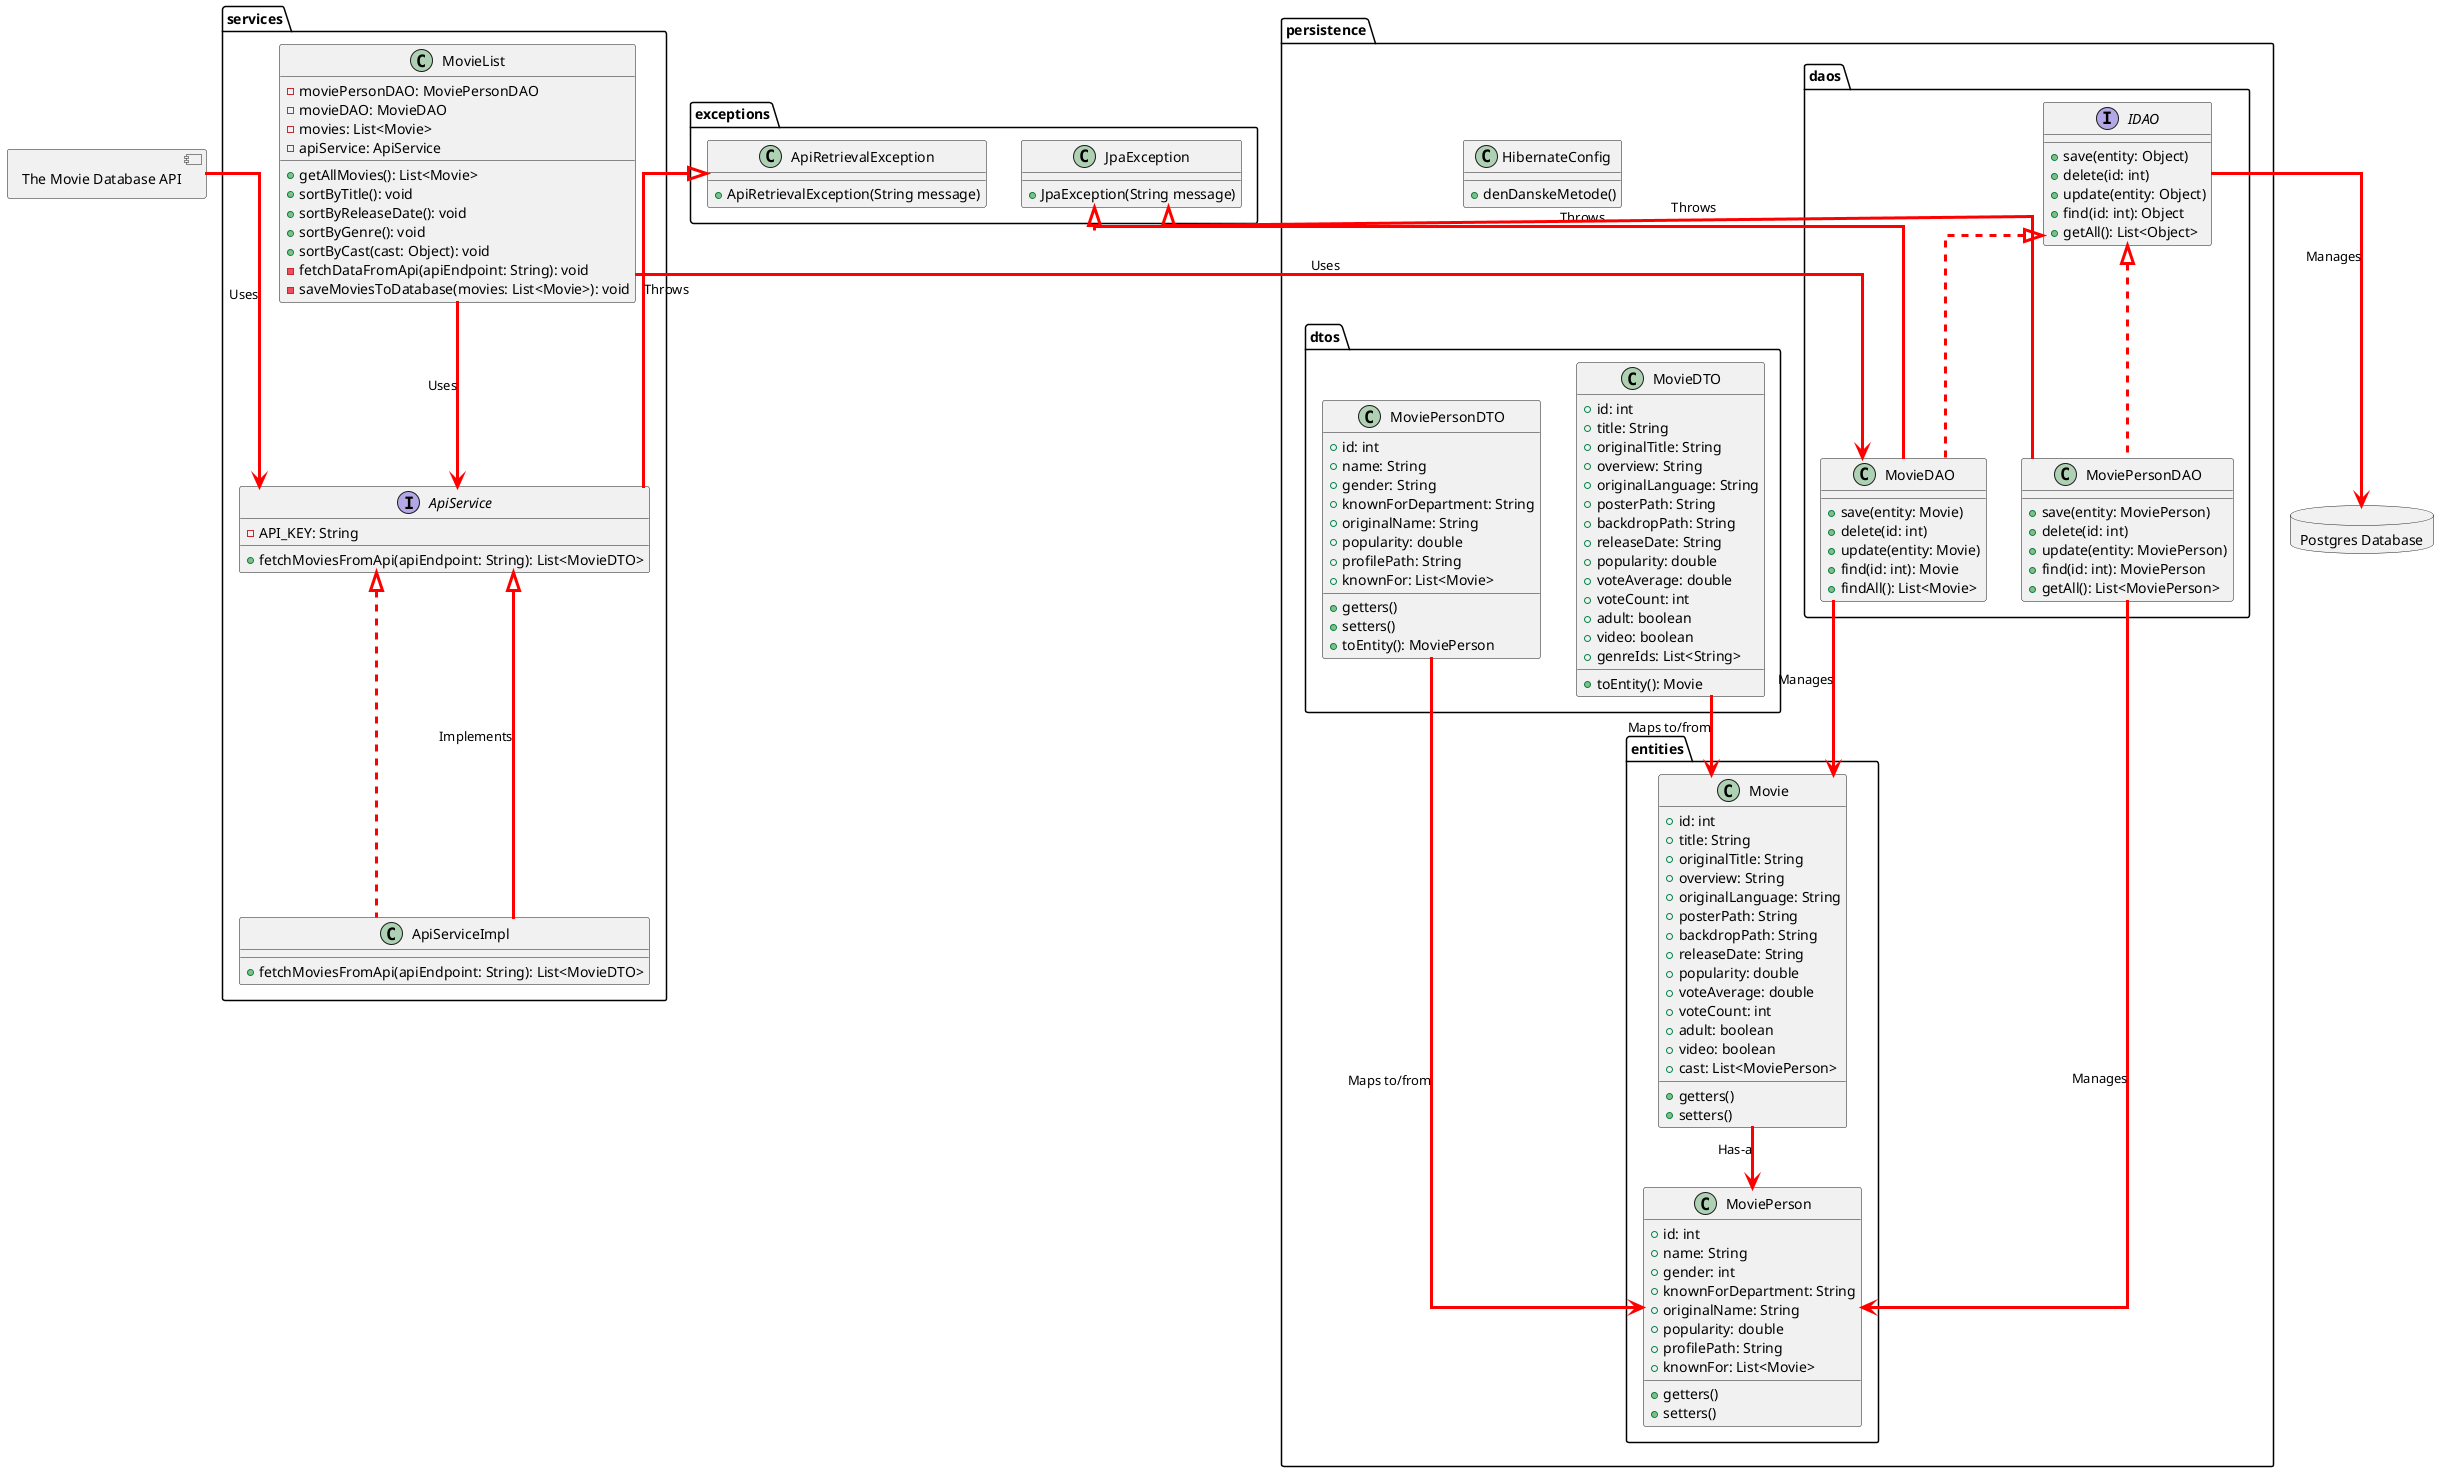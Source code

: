 @startuml sp1

component TMDB_API [
The Movie Database API
]

database Database [
Postgres Database
]

'' Styling
skinparam ArrowThickness 3
skinparam linetype ortho
skinparam ArrowColor Red

''

package "services" {
  class MovieList {
    +getAllMovies(): List<Movie>
    +sortByTitle(): void
    +sortByReleaseDate(): void
    +sortByGenre(): void
    +sortByCast(cast: Object): void
    -fetchDataFromApi(apiEndpoint: String): void
    -saveMoviesToDatabase(movies: List<Movie>): void
    -moviePersonDAO: MoviePersonDAO
    -movieDAO: MovieDAO
    -movies: List<Movie>
    -apiService: ApiService
  }

  interface ApiService {
    +fetchMoviesFromApi(apiEndpoint: String): List<MovieDTO>
    -API_KEY: String
  }

  class ApiServiceImpl implements ApiService {
    +fetchMoviesFromApi(apiEndpoint: String): List<MovieDTO>
  }
}

package "persistence" {
  package "daos" {
    interface IDAO {
      +save(entity: Object)
      +delete(id: int)
      +update(entity: Object)
      +find(id: int): Object
      +getAll(): List<Object>
    }

    class MovieDAO implements IDAO {
      +save(entity: Movie)
      +delete(id: int)
      +update(entity: Movie)
      +find(id: int): Movie
      +findAll(): List<Movie>
    }

    class MoviePersonDAO implements IDAO {
      +save(entity: MoviePerson)
      +delete(id: int)
      +update(entity: MoviePerson)
      +find(id: int): MoviePerson
      +getAll(): List<MoviePerson>
    }
  }

  package "dtos" {
    class MovieDTO {
      +id: int
      +title: String
      +originalTitle: String
      +overview: String
      +originalLanguage: String
      +posterPath: String
      +backdropPath: String
      +releaseDate: String
      +popularity: double
      +voteAverage: double
      +voteCount: int
      +adult: boolean
      +video: boolean
      +genreIds: List<String>
      +toEntity(): Movie
    }

    class MoviePersonDTO {
      +id: int
      +name: String
      +gender: String
      +knownForDepartment: String
      +originalName: String
      +popularity: double
      +profilePath: String
      +knownFor: List<Movie>
      +getters()
      +setters()
      +toEntity(): MoviePerson
    }
  }

  class HibernateConfig {
    +denDanskeMetode()
  }

  package "entities" {
    class Movie {
      +id: int
      +title: String
      +originalTitle: String
      +overview: String
      +originalLanguage: String
      +posterPath: String
      +backdropPath: String
      +releaseDate: String
      +popularity: double
      +voteAverage: double
      +voteCount: int
      +adult: boolean
      +video: boolean
      +cast: List<MoviePerson>
      +getters()
      +setters()
    }

    class MoviePerson {
      +id: int
      +name: String
      +gender: int
      +knownForDepartment: String
      +originalName: String
      +popularity: double
      +profilePath: String
      +knownFor: List<Movie>
      +getters()
      +setters()
    }
  }
}

package "exceptions" {
  class JpaException {
    +JpaException(String message)
  }

  class ApiRetrievalException {
      +ApiRetrievalException(String message)
    }
}


' Define relationships
TMDB_API --> ApiService : Uses
IDAO --> Database : Manages
MovieList --> MovieDAO : Uses
MovieList --> ApiService : Uses
ApiServiceImpl --|> ApiService : Implements
MovieDAO --> Movie : Manages
MoviePersonDAO --> MoviePerson : Manages
MovieDTO --> Movie : Maps to/from
MoviePersonDTO --> MoviePerson : Maps to/from
JpaException <|-- MovieDAO : Throws
JpaException <|-- MoviePersonDAO : Throws
ApiRetrievalException <|-- ApiService : Throws
Movie --> MoviePerson : Has-a

@enduml